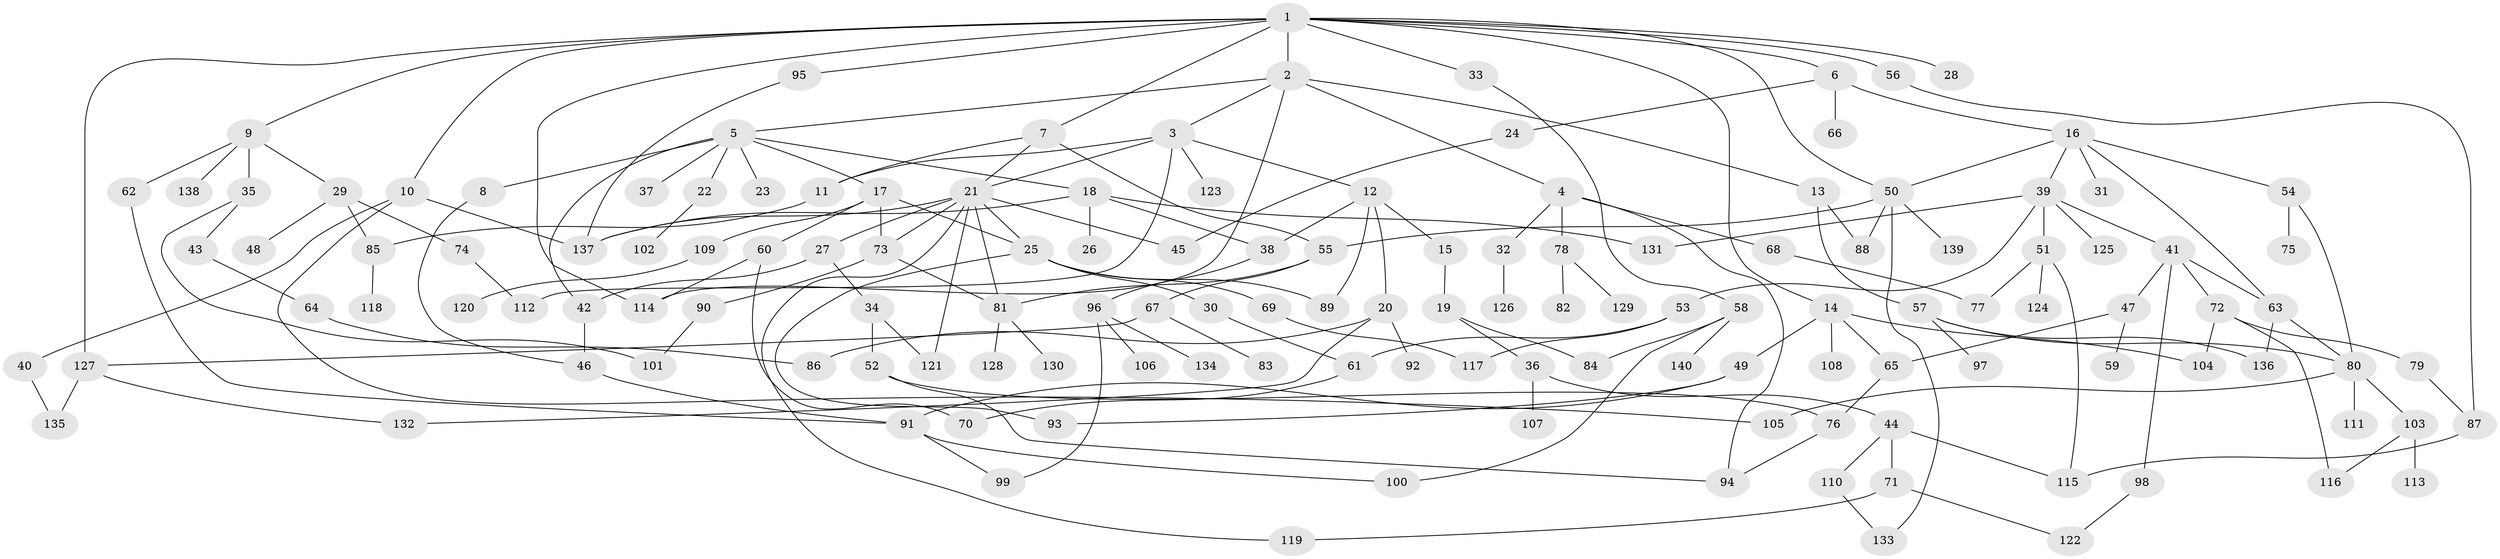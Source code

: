 // coarse degree distribution, {15: 0.010101010101010102, 9: 0.010101010101010102, 5: 0.09090909090909091, 11: 0.010101010101010102, 8: 0.020202020202020204, 3: 0.21212121212121213, 4: 0.10101010101010101, 7: 0.010101010101010102, 10: 0.010101010101010102, 1: 0.20202020202020202, 2: 0.31313131313131315, 6: 0.010101010101010102}
// Generated by graph-tools (version 1.1) at 2025/41/03/06/25 10:41:28]
// undirected, 140 vertices, 194 edges
graph export_dot {
graph [start="1"]
  node [color=gray90,style=filled];
  1;
  2;
  3;
  4;
  5;
  6;
  7;
  8;
  9;
  10;
  11;
  12;
  13;
  14;
  15;
  16;
  17;
  18;
  19;
  20;
  21;
  22;
  23;
  24;
  25;
  26;
  27;
  28;
  29;
  30;
  31;
  32;
  33;
  34;
  35;
  36;
  37;
  38;
  39;
  40;
  41;
  42;
  43;
  44;
  45;
  46;
  47;
  48;
  49;
  50;
  51;
  52;
  53;
  54;
  55;
  56;
  57;
  58;
  59;
  60;
  61;
  62;
  63;
  64;
  65;
  66;
  67;
  68;
  69;
  70;
  71;
  72;
  73;
  74;
  75;
  76;
  77;
  78;
  79;
  80;
  81;
  82;
  83;
  84;
  85;
  86;
  87;
  88;
  89;
  90;
  91;
  92;
  93;
  94;
  95;
  96;
  97;
  98;
  99;
  100;
  101;
  102;
  103;
  104;
  105;
  106;
  107;
  108;
  109;
  110;
  111;
  112;
  113;
  114;
  115;
  116;
  117;
  118;
  119;
  120;
  121;
  122;
  123;
  124;
  125;
  126;
  127;
  128;
  129;
  130;
  131;
  132;
  133;
  134;
  135;
  136;
  137;
  138;
  139;
  140;
  1 -- 2;
  1 -- 6;
  1 -- 7;
  1 -- 9;
  1 -- 10;
  1 -- 14;
  1 -- 28;
  1 -- 33;
  1 -- 56;
  1 -- 95;
  1 -- 127;
  1 -- 114;
  1 -- 50;
  2 -- 3;
  2 -- 4;
  2 -- 5;
  2 -- 13;
  2 -- 114;
  3 -- 11;
  3 -- 12;
  3 -- 112;
  3 -- 123;
  3 -- 21;
  4 -- 32;
  4 -- 68;
  4 -- 78;
  4 -- 94;
  5 -- 8;
  5 -- 17;
  5 -- 18;
  5 -- 22;
  5 -- 23;
  5 -- 37;
  5 -- 42;
  6 -- 16;
  6 -- 24;
  6 -- 66;
  7 -- 21;
  7 -- 55;
  7 -- 11;
  8 -- 46;
  9 -- 29;
  9 -- 35;
  9 -- 62;
  9 -- 138;
  10 -- 40;
  10 -- 105;
  10 -- 137;
  11 -- 85;
  12 -- 15;
  12 -- 20;
  12 -- 89;
  12 -- 38;
  13 -- 57;
  13 -- 88;
  14 -- 49;
  14 -- 108;
  14 -- 104;
  14 -- 65;
  15 -- 19;
  16 -- 31;
  16 -- 39;
  16 -- 50;
  16 -- 54;
  16 -- 63;
  17 -- 25;
  17 -- 60;
  17 -- 73;
  17 -- 109;
  18 -- 26;
  18 -- 38;
  18 -- 137;
  18 -- 131;
  19 -- 36;
  19 -- 84;
  20 -- 86;
  20 -- 92;
  20 -- 132;
  21 -- 27;
  21 -- 45;
  21 -- 81;
  21 -- 119;
  21 -- 137;
  21 -- 121;
  21 -- 73;
  21 -- 25;
  22 -- 102;
  24 -- 45;
  25 -- 30;
  25 -- 69;
  25 -- 93;
  25 -- 89;
  27 -- 34;
  27 -- 42;
  29 -- 48;
  29 -- 74;
  29 -- 85;
  30 -- 61;
  32 -- 126;
  33 -- 58;
  34 -- 52;
  34 -- 121;
  35 -- 43;
  35 -- 101;
  36 -- 44;
  36 -- 107;
  38 -- 96;
  39 -- 41;
  39 -- 51;
  39 -- 53;
  39 -- 125;
  39 -- 131;
  40 -- 135;
  41 -- 47;
  41 -- 72;
  41 -- 98;
  41 -- 63;
  42 -- 46;
  43 -- 64;
  44 -- 71;
  44 -- 110;
  44 -- 115;
  46 -- 91;
  47 -- 59;
  47 -- 65;
  49 -- 93;
  49 -- 91;
  50 -- 139;
  50 -- 55;
  50 -- 88;
  50 -- 133;
  51 -- 124;
  51 -- 115;
  51 -- 77;
  52 -- 76;
  52 -- 94;
  53 -- 117;
  53 -- 61;
  54 -- 75;
  54 -- 80;
  55 -- 67;
  55 -- 81;
  56 -- 87;
  57 -- 97;
  57 -- 136;
  57 -- 80;
  58 -- 84;
  58 -- 100;
  58 -- 140;
  60 -- 114;
  60 -- 70;
  61 -- 70;
  62 -- 91;
  63 -- 136;
  63 -- 80;
  64 -- 86;
  65 -- 76;
  67 -- 83;
  67 -- 127;
  68 -- 77;
  69 -- 117;
  71 -- 122;
  71 -- 119;
  72 -- 79;
  72 -- 104;
  72 -- 116;
  73 -- 90;
  73 -- 81;
  74 -- 112;
  76 -- 94;
  78 -- 82;
  78 -- 129;
  79 -- 87;
  80 -- 103;
  80 -- 111;
  80 -- 105;
  81 -- 128;
  81 -- 130;
  85 -- 118;
  87 -- 115;
  90 -- 101;
  91 -- 100;
  91 -- 99;
  95 -- 137;
  96 -- 99;
  96 -- 106;
  96 -- 134;
  98 -- 122;
  103 -- 113;
  103 -- 116;
  109 -- 120;
  110 -- 133;
  127 -- 132;
  127 -- 135;
}
